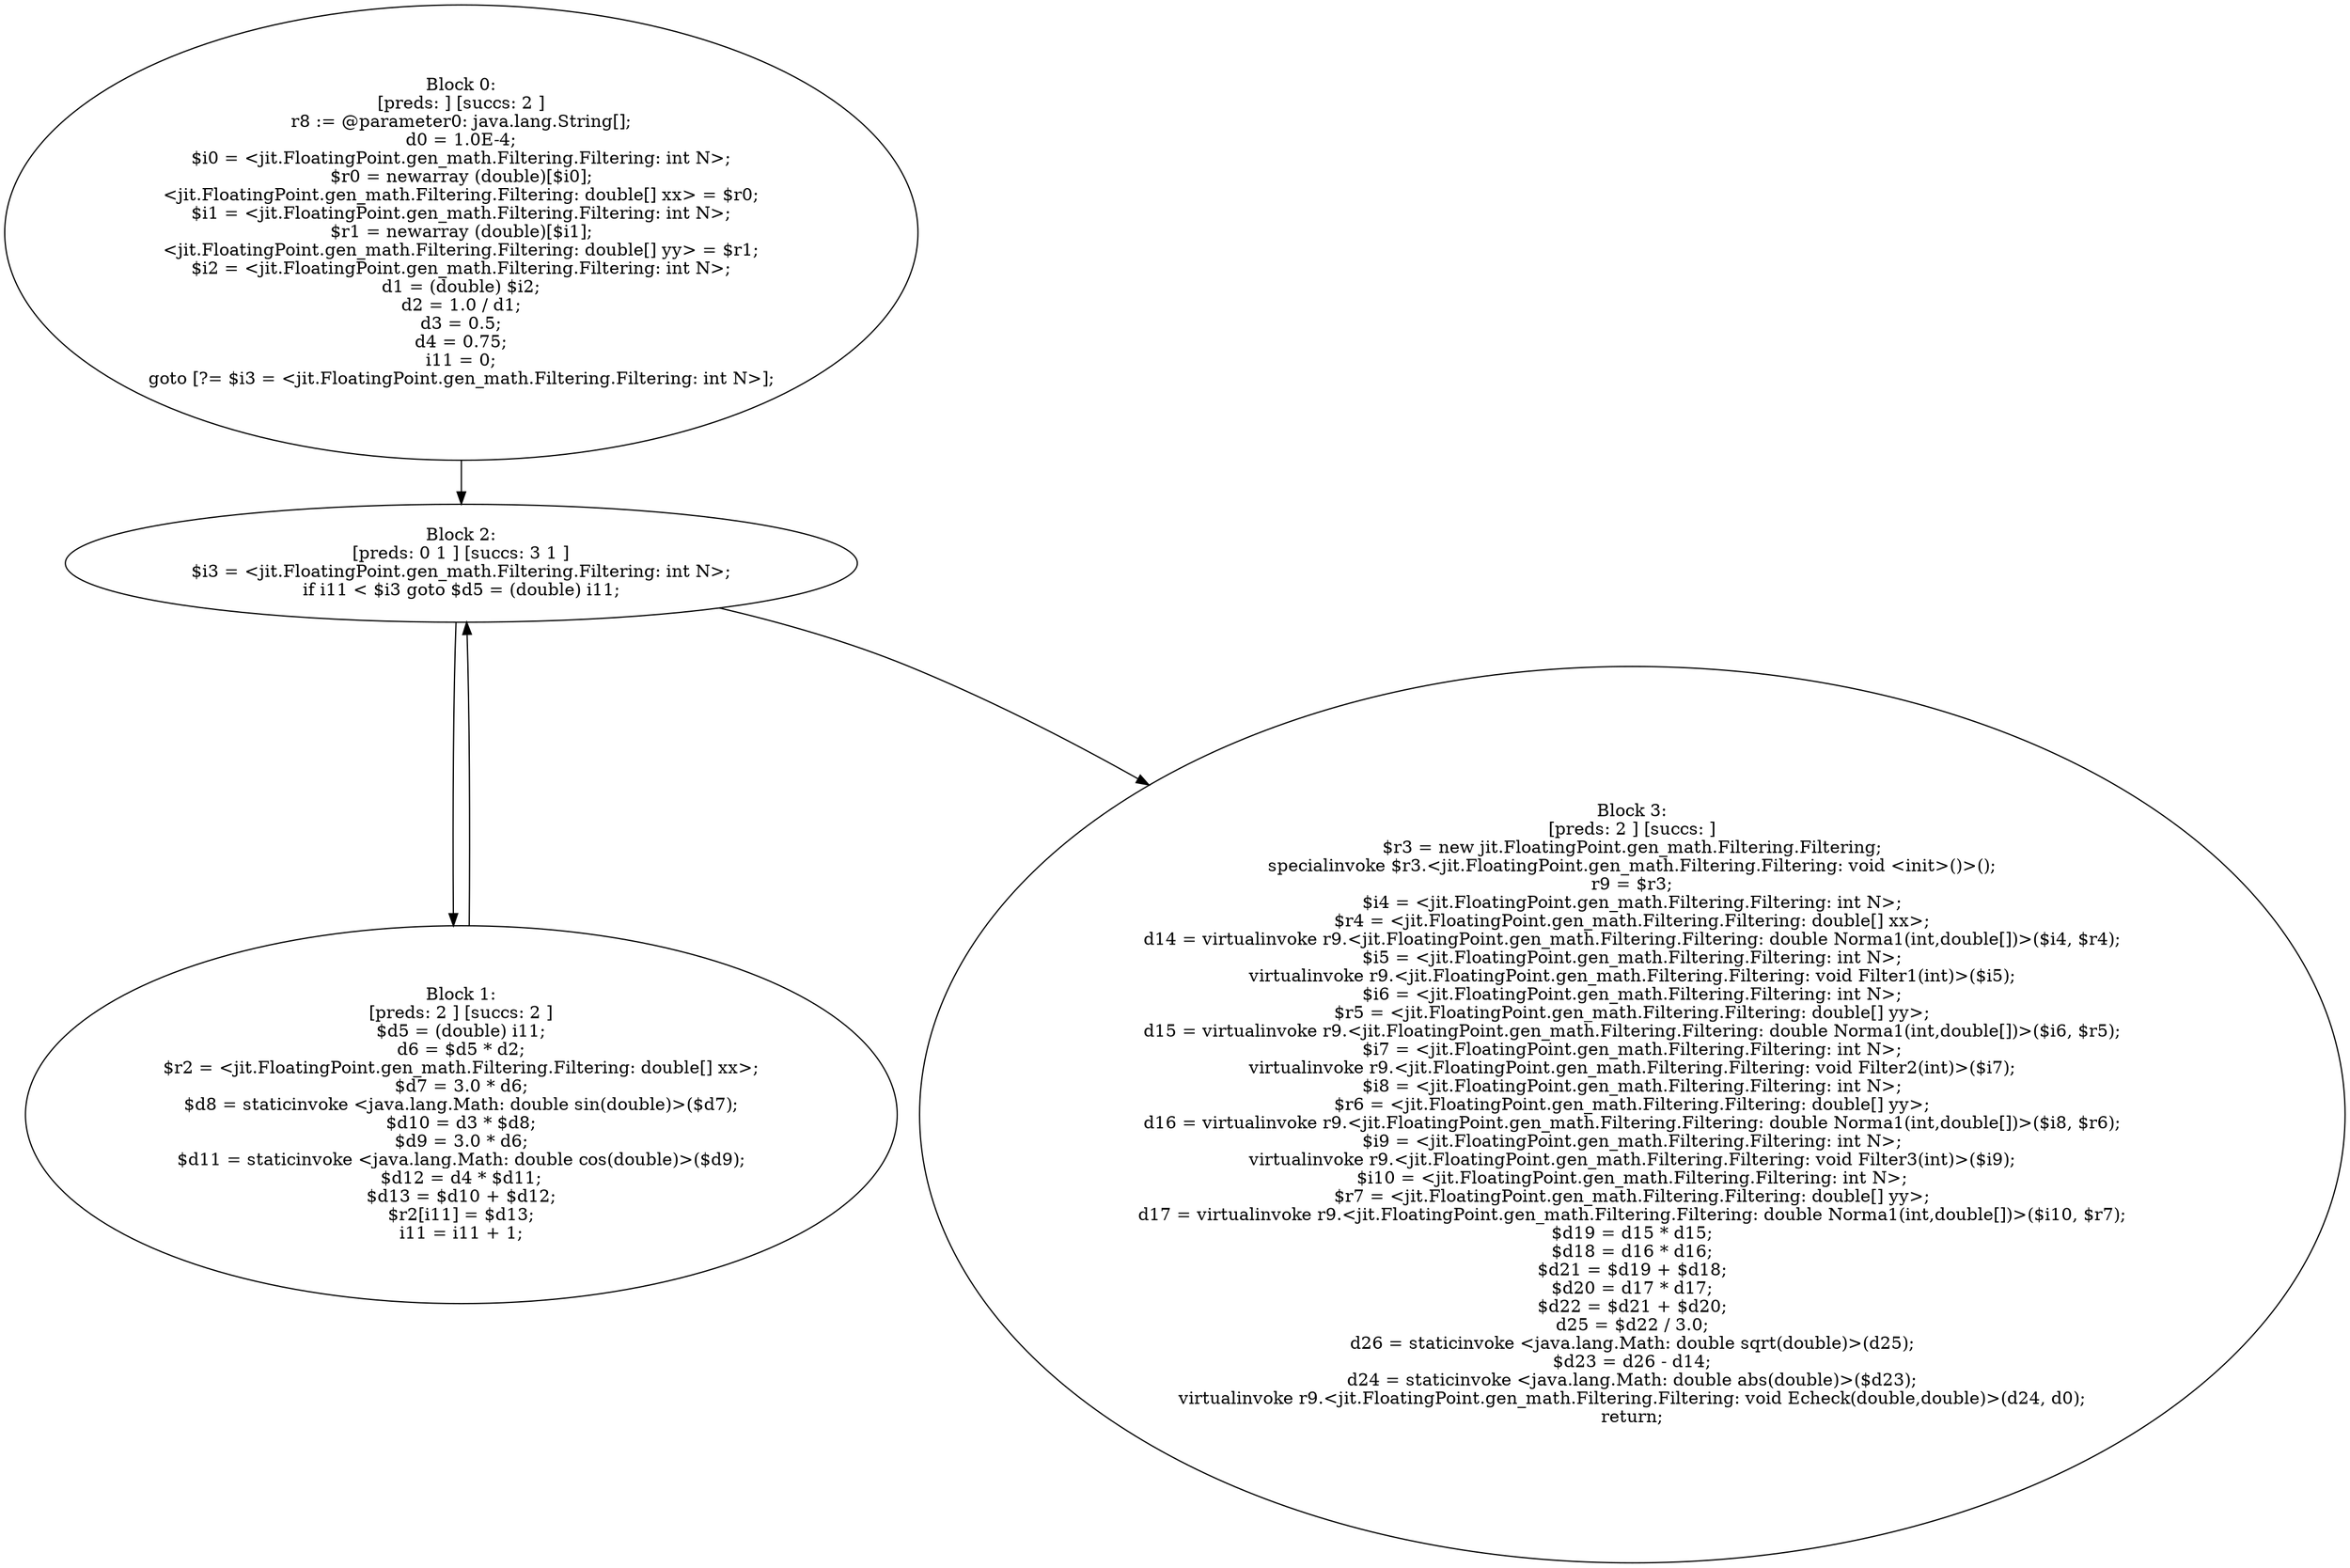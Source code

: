 digraph "unitGraph" {
    "Block 0:
[preds: ] [succs: 2 ]
r8 := @parameter0: java.lang.String[];
d0 = 1.0E-4;
$i0 = <jit.FloatingPoint.gen_math.Filtering.Filtering: int N>;
$r0 = newarray (double)[$i0];
<jit.FloatingPoint.gen_math.Filtering.Filtering: double[] xx> = $r0;
$i1 = <jit.FloatingPoint.gen_math.Filtering.Filtering: int N>;
$r1 = newarray (double)[$i1];
<jit.FloatingPoint.gen_math.Filtering.Filtering: double[] yy> = $r1;
$i2 = <jit.FloatingPoint.gen_math.Filtering.Filtering: int N>;
d1 = (double) $i2;
d2 = 1.0 / d1;
d3 = 0.5;
d4 = 0.75;
i11 = 0;
goto [?= $i3 = <jit.FloatingPoint.gen_math.Filtering.Filtering: int N>];
"
    "Block 1:
[preds: 2 ] [succs: 2 ]
$d5 = (double) i11;
d6 = $d5 * d2;
$r2 = <jit.FloatingPoint.gen_math.Filtering.Filtering: double[] xx>;
$d7 = 3.0 * d6;
$d8 = staticinvoke <java.lang.Math: double sin(double)>($d7);
$d10 = d3 * $d8;
$d9 = 3.0 * d6;
$d11 = staticinvoke <java.lang.Math: double cos(double)>($d9);
$d12 = d4 * $d11;
$d13 = $d10 + $d12;
$r2[i11] = $d13;
i11 = i11 + 1;
"
    "Block 2:
[preds: 0 1 ] [succs: 3 1 ]
$i3 = <jit.FloatingPoint.gen_math.Filtering.Filtering: int N>;
if i11 < $i3 goto $d5 = (double) i11;
"
    "Block 3:
[preds: 2 ] [succs: ]
$r3 = new jit.FloatingPoint.gen_math.Filtering.Filtering;
specialinvoke $r3.<jit.FloatingPoint.gen_math.Filtering.Filtering: void <init>()>();
r9 = $r3;
$i4 = <jit.FloatingPoint.gen_math.Filtering.Filtering: int N>;
$r4 = <jit.FloatingPoint.gen_math.Filtering.Filtering: double[] xx>;
d14 = virtualinvoke r9.<jit.FloatingPoint.gen_math.Filtering.Filtering: double Norma1(int,double[])>($i4, $r4);
$i5 = <jit.FloatingPoint.gen_math.Filtering.Filtering: int N>;
virtualinvoke r9.<jit.FloatingPoint.gen_math.Filtering.Filtering: void Filter1(int)>($i5);
$i6 = <jit.FloatingPoint.gen_math.Filtering.Filtering: int N>;
$r5 = <jit.FloatingPoint.gen_math.Filtering.Filtering: double[] yy>;
d15 = virtualinvoke r9.<jit.FloatingPoint.gen_math.Filtering.Filtering: double Norma1(int,double[])>($i6, $r5);
$i7 = <jit.FloatingPoint.gen_math.Filtering.Filtering: int N>;
virtualinvoke r9.<jit.FloatingPoint.gen_math.Filtering.Filtering: void Filter2(int)>($i7);
$i8 = <jit.FloatingPoint.gen_math.Filtering.Filtering: int N>;
$r6 = <jit.FloatingPoint.gen_math.Filtering.Filtering: double[] yy>;
d16 = virtualinvoke r9.<jit.FloatingPoint.gen_math.Filtering.Filtering: double Norma1(int,double[])>($i8, $r6);
$i9 = <jit.FloatingPoint.gen_math.Filtering.Filtering: int N>;
virtualinvoke r9.<jit.FloatingPoint.gen_math.Filtering.Filtering: void Filter3(int)>($i9);
$i10 = <jit.FloatingPoint.gen_math.Filtering.Filtering: int N>;
$r7 = <jit.FloatingPoint.gen_math.Filtering.Filtering: double[] yy>;
d17 = virtualinvoke r9.<jit.FloatingPoint.gen_math.Filtering.Filtering: double Norma1(int,double[])>($i10, $r7);
$d19 = d15 * d15;
$d18 = d16 * d16;
$d21 = $d19 + $d18;
$d20 = d17 * d17;
$d22 = $d21 + $d20;
d25 = $d22 / 3.0;
d26 = staticinvoke <java.lang.Math: double sqrt(double)>(d25);
$d23 = d26 - d14;
d24 = staticinvoke <java.lang.Math: double abs(double)>($d23);
virtualinvoke r9.<jit.FloatingPoint.gen_math.Filtering.Filtering: void Echeck(double,double)>(d24, d0);
return;
"
    "Block 0:
[preds: ] [succs: 2 ]
r8 := @parameter0: java.lang.String[];
d0 = 1.0E-4;
$i0 = <jit.FloatingPoint.gen_math.Filtering.Filtering: int N>;
$r0 = newarray (double)[$i0];
<jit.FloatingPoint.gen_math.Filtering.Filtering: double[] xx> = $r0;
$i1 = <jit.FloatingPoint.gen_math.Filtering.Filtering: int N>;
$r1 = newarray (double)[$i1];
<jit.FloatingPoint.gen_math.Filtering.Filtering: double[] yy> = $r1;
$i2 = <jit.FloatingPoint.gen_math.Filtering.Filtering: int N>;
d1 = (double) $i2;
d2 = 1.0 / d1;
d3 = 0.5;
d4 = 0.75;
i11 = 0;
goto [?= $i3 = <jit.FloatingPoint.gen_math.Filtering.Filtering: int N>];
"->"Block 2:
[preds: 0 1 ] [succs: 3 1 ]
$i3 = <jit.FloatingPoint.gen_math.Filtering.Filtering: int N>;
if i11 < $i3 goto $d5 = (double) i11;
";
    "Block 1:
[preds: 2 ] [succs: 2 ]
$d5 = (double) i11;
d6 = $d5 * d2;
$r2 = <jit.FloatingPoint.gen_math.Filtering.Filtering: double[] xx>;
$d7 = 3.0 * d6;
$d8 = staticinvoke <java.lang.Math: double sin(double)>($d7);
$d10 = d3 * $d8;
$d9 = 3.0 * d6;
$d11 = staticinvoke <java.lang.Math: double cos(double)>($d9);
$d12 = d4 * $d11;
$d13 = $d10 + $d12;
$r2[i11] = $d13;
i11 = i11 + 1;
"->"Block 2:
[preds: 0 1 ] [succs: 3 1 ]
$i3 = <jit.FloatingPoint.gen_math.Filtering.Filtering: int N>;
if i11 < $i3 goto $d5 = (double) i11;
";
    "Block 2:
[preds: 0 1 ] [succs: 3 1 ]
$i3 = <jit.FloatingPoint.gen_math.Filtering.Filtering: int N>;
if i11 < $i3 goto $d5 = (double) i11;
"->"Block 3:
[preds: 2 ] [succs: ]
$r3 = new jit.FloatingPoint.gen_math.Filtering.Filtering;
specialinvoke $r3.<jit.FloatingPoint.gen_math.Filtering.Filtering: void <init>()>();
r9 = $r3;
$i4 = <jit.FloatingPoint.gen_math.Filtering.Filtering: int N>;
$r4 = <jit.FloatingPoint.gen_math.Filtering.Filtering: double[] xx>;
d14 = virtualinvoke r9.<jit.FloatingPoint.gen_math.Filtering.Filtering: double Norma1(int,double[])>($i4, $r4);
$i5 = <jit.FloatingPoint.gen_math.Filtering.Filtering: int N>;
virtualinvoke r9.<jit.FloatingPoint.gen_math.Filtering.Filtering: void Filter1(int)>($i5);
$i6 = <jit.FloatingPoint.gen_math.Filtering.Filtering: int N>;
$r5 = <jit.FloatingPoint.gen_math.Filtering.Filtering: double[] yy>;
d15 = virtualinvoke r9.<jit.FloatingPoint.gen_math.Filtering.Filtering: double Norma1(int,double[])>($i6, $r5);
$i7 = <jit.FloatingPoint.gen_math.Filtering.Filtering: int N>;
virtualinvoke r9.<jit.FloatingPoint.gen_math.Filtering.Filtering: void Filter2(int)>($i7);
$i8 = <jit.FloatingPoint.gen_math.Filtering.Filtering: int N>;
$r6 = <jit.FloatingPoint.gen_math.Filtering.Filtering: double[] yy>;
d16 = virtualinvoke r9.<jit.FloatingPoint.gen_math.Filtering.Filtering: double Norma1(int,double[])>($i8, $r6);
$i9 = <jit.FloatingPoint.gen_math.Filtering.Filtering: int N>;
virtualinvoke r9.<jit.FloatingPoint.gen_math.Filtering.Filtering: void Filter3(int)>($i9);
$i10 = <jit.FloatingPoint.gen_math.Filtering.Filtering: int N>;
$r7 = <jit.FloatingPoint.gen_math.Filtering.Filtering: double[] yy>;
d17 = virtualinvoke r9.<jit.FloatingPoint.gen_math.Filtering.Filtering: double Norma1(int,double[])>($i10, $r7);
$d19 = d15 * d15;
$d18 = d16 * d16;
$d21 = $d19 + $d18;
$d20 = d17 * d17;
$d22 = $d21 + $d20;
d25 = $d22 / 3.0;
d26 = staticinvoke <java.lang.Math: double sqrt(double)>(d25);
$d23 = d26 - d14;
d24 = staticinvoke <java.lang.Math: double abs(double)>($d23);
virtualinvoke r9.<jit.FloatingPoint.gen_math.Filtering.Filtering: void Echeck(double,double)>(d24, d0);
return;
";
    "Block 2:
[preds: 0 1 ] [succs: 3 1 ]
$i3 = <jit.FloatingPoint.gen_math.Filtering.Filtering: int N>;
if i11 < $i3 goto $d5 = (double) i11;
"->"Block 1:
[preds: 2 ] [succs: 2 ]
$d5 = (double) i11;
d6 = $d5 * d2;
$r2 = <jit.FloatingPoint.gen_math.Filtering.Filtering: double[] xx>;
$d7 = 3.0 * d6;
$d8 = staticinvoke <java.lang.Math: double sin(double)>($d7);
$d10 = d3 * $d8;
$d9 = 3.0 * d6;
$d11 = staticinvoke <java.lang.Math: double cos(double)>($d9);
$d12 = d4 * $d11;
$d13 = $d10 + $d12;
$r2[i11] = $d13;
i11 = i11 + 1;
";
}
